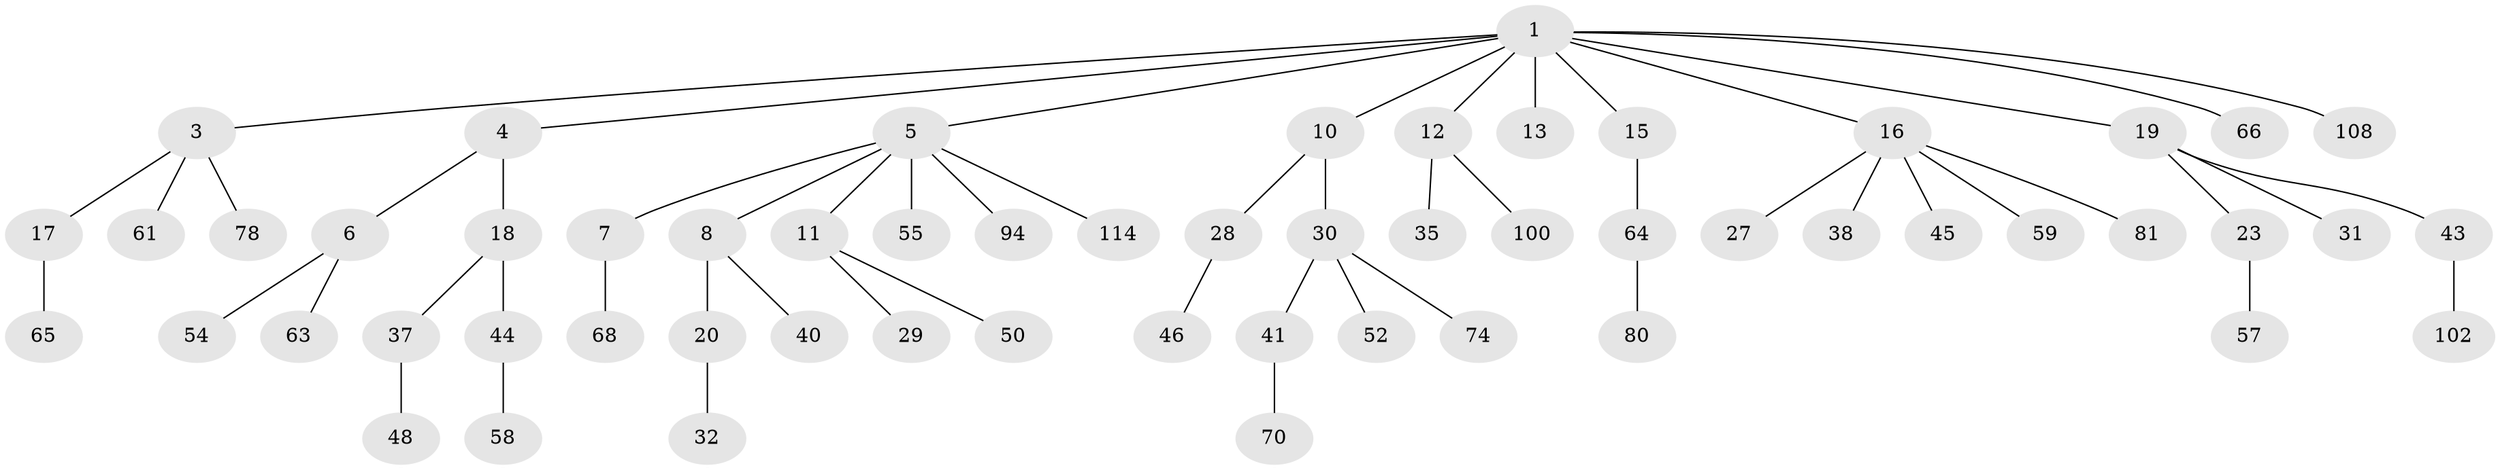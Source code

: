 // original degree distribution, {8: 0.008695652173913044, 5: 0.02608695652173913, 3: 0.12173913043478261, 4: 0.06956521739130435, 7: 0.008695652173913044, 2: 0.26956521739130435, 1: 0.48695652173913045, 6: 0.008695652173913044}
// Generated by graph-tools (version 1.1) at 2025/15/03/09/25 04:15:31]
// undirected, 57 vertices, 56 edges
graph export_dot {
graph [start="1"]
  node [color=gray90,style=filled];
  1 [super="+2"];
  3 [super="+9+47"];
  4 [super="+33"];
  5;
  6 [super="+34+36"];
  7;
  8;
  10 [super="+101+91"];
  11 [super="+87+51+22"];
  12 [super="+14+76"];
  13;
  15 [super="+24"];
  16;
  17;
  18;
  19 [super="+21+62"];
  20;
  23 [super="+56+111+26"];
  27 [super="+84+92"];
  28;
  29;
  30;
  31 [super="+39"];
  32 [super="+97"];
  35 [super="+60"];
  37 [super="+42+109"];
  38 [super="+88"];
  40 [super="+96+73"];
  41;
  43 [super="+112"];
  44;
  45 [super="+89"];
  46;
  48 [super="+49+90+113"];
  50 [super="+107"];
  52;
  54;
  55;
  57;
  58 [super="+71"];
  59;
  61 [super="+75+72"];
  63;
  64;
  65;
  66 [super="+115"];
  68;
  70;
  74;
  78;
  80;
  81;
  94;
  100;
  102;
  108;
  114;
  1 -- 4;
  1 -- 5;
  1 -- 10;
  1 -- 15;
  1 -- 16;
  1 -- 19;
  1 -- 66;
  1 -- 13;
  1 -- 3;
  1 -- 108;
  1 -- 12;
  3 -- 17;
  3 -- 78;
  3 -- 61;
  4 -- 6;
  4 -- 18;
  5 -- 7;
  5 -- 8;
  5 -- 11;
  5 -- 55;
  5 -- 94;
  5 -- 114;
  6 -- 63;
  6 -- 54;
  7 -- 68;
  8 -- 20;
  8 -- 40;
  10 -- 28;
  10 -- 30;
  11 -- 50;
  11 -- 29;
  12 -- 100;
  12 -- 35;
  15 -- 64;
  16 -- 27;
  16 -- 38;
  16 -- 45;
  16 -- 59;
  16 -- 81;
  17 -- 65;
  18 -- 37;
  18 -- 44;
  19 -- 43;
  19 -- 23;
  19 -- 31;
  20 -- 32;
  23 -- 57;
  28 -- 46;
  30 -- 41;
  30 -- 52;
  30 -- 74;
  37 -- 48;
  41 -- 70;
  43 -- 102;
  44 -- 58;
  64 -- 80;
}
